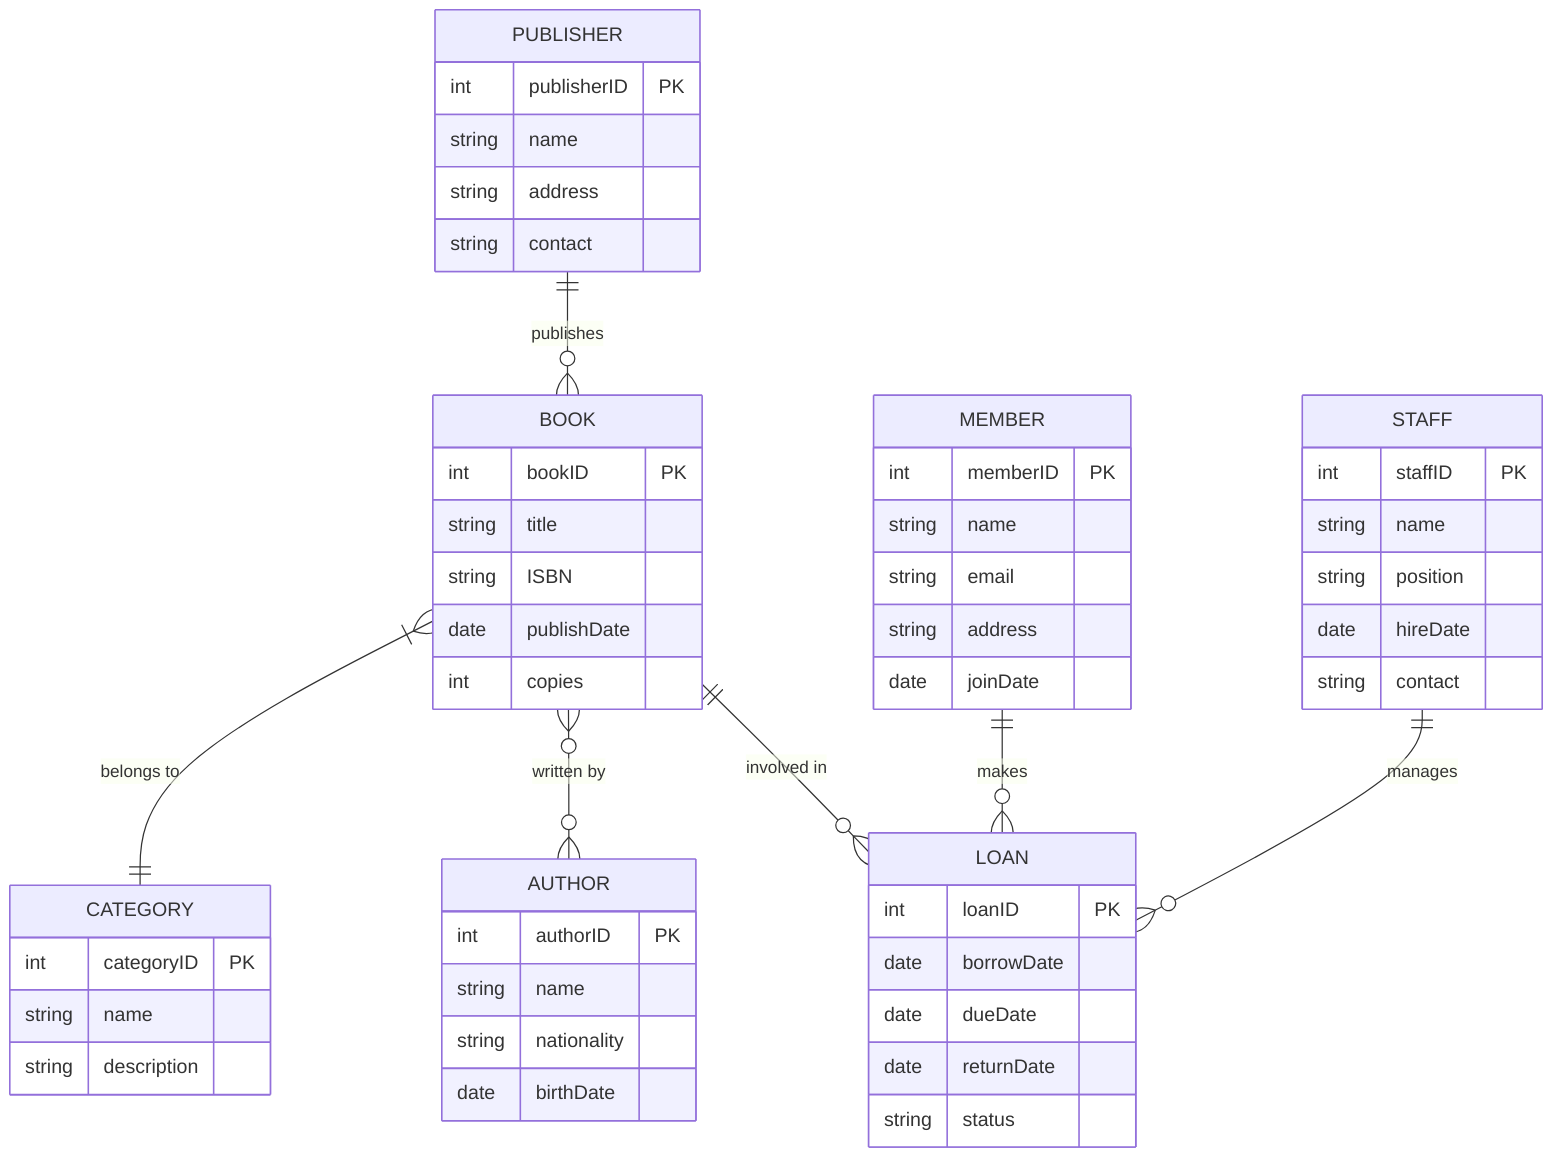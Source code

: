 erDiagram
    BOOK }|--|| CATEGORY : "belongs to"
    BOOK }o--o{ AUTHOR : "written by"
    BOOK ||--o{ LOAN : "involved in"
    MEMBER ||--o{ LOAN : "makes"
    STAFF ||--o{ LOAN : "manages"
    PUBLISHER ||--o{ BOOK : "publishes"

    BOOK {
        int bookID PK
        string title
        string ISBN
        date publishDate
        int copies
    }

    AUTHOR {
        int authorID PK
        string name
        string nationality
        date birthDate
    }

    MEMBER {
        int memberID PK
        string name
        string email
        string address
        date joinDate
    }

    LOAN {
        int loanID PK
        date borrowDate
        date dueDate
        date returnDate
        string status
    }

    CATEGORY {
        int categoryID PK
        string name
        string description
    }

    PUBLISHER {
        int publisherID PK
        string name
        string address
        string contact
    }

    STAFF {
        int staffID PK
        string name
        string position
        date hireDate
        string contact
    }